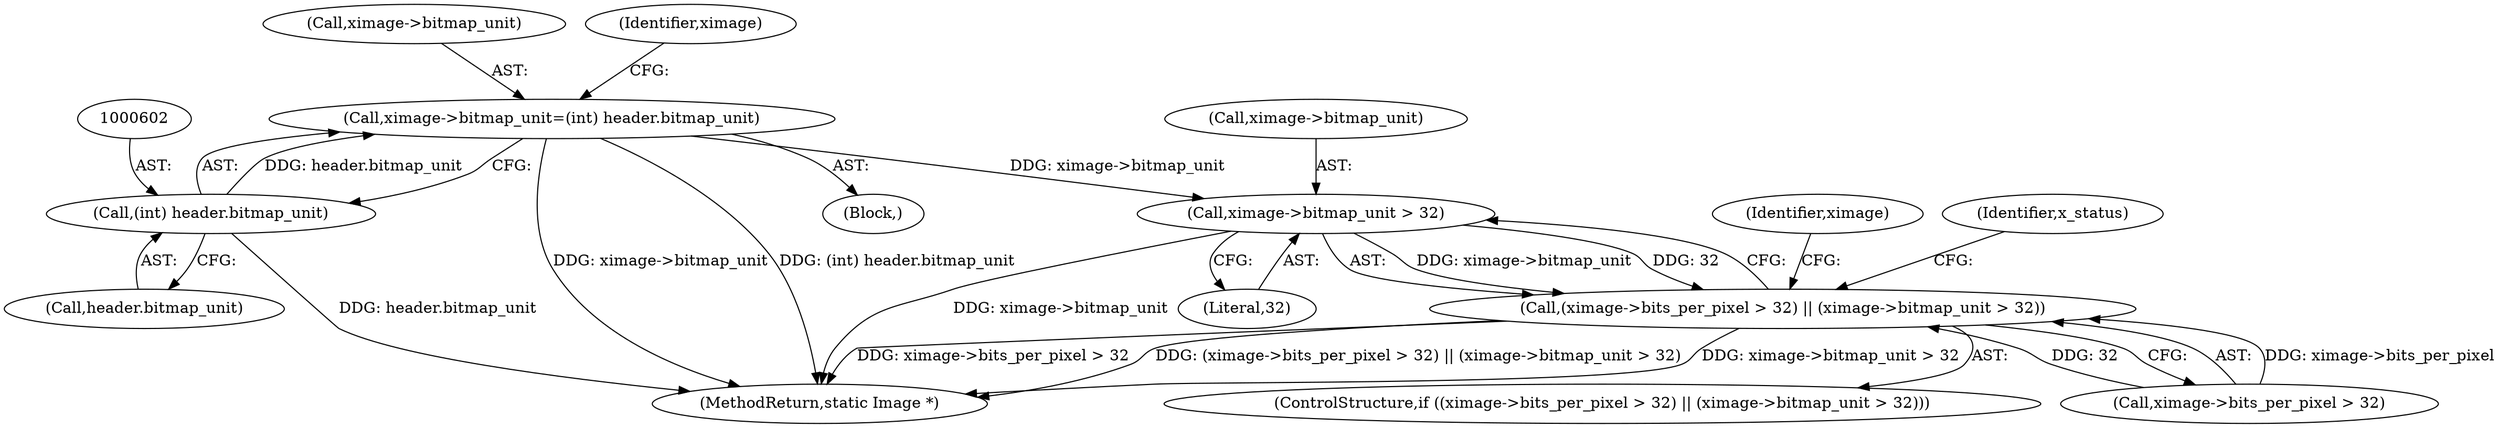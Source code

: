 digraph "0_ImageMagick_c78993d138bf480ab4652b5a48379d4ff75ba5f7@pointer" {
"1000597" [label="(Call,ximage->bitmap_unit=(int) header.bitmap_unit)"];
"1000601" [label="(Call,(int) header.bitmap_unit)"];
"1000732" [label="(Call,ximage->bitmap_unit > 32)"];
"1000726" [label="(Call,(ximage->bits_per_pixel > 32) || (ximage->bitmap_unit > 32))"];
"1000727" [label="(Call,ximage->bits_per_pixel > 32)"];
"1000116" [label="(Block,)"];
"1000739" [label="(Identifier,ximage)"];
"1000748" [label="(Identifier,x_status)"];
"1000598" [label="(Call,ximage->bitmap_unit)"];
"1000601" [label="(Call,(int) header.bitmap_unit)"];
"1000725" [label="(ControlStructure,if ((ximage->bits_per_pixel > 32) || (ximage->bitmap_unit > 32)))"];
"1000736" [label="(Literal,32)"];
"1000597" [label="(Call,ximage->bitmap_unit=(int) header.bitmap_unit)"];
"1000608" [label="(Identifier,ximage)"];
"1000726" [label="(Call,(ximage->bits_per_pixel > 32) || (ximage->bitmap_unit > 32))"];
"1000733" [label="(Call,ximage->bitmap_unit)"];
"1000603" [label="(Call,header.bitmap_unit)"];
"1000732" [label="(Call,ximage->bitmap_unit > 32)"];
"1001928" [label="(MethodReturn,static Image *)"];
"1000597" -> "1000116"  [label="AST: "];
"1000597" -> "1000601"  [label="CFG: "];
"1000598" -> "1000597"  [label="AST: "];
"1000601" -> "1000597"  [label="AST: "];
"1000608" -> "1000597"  [label="CFG: "];
"1000597" -> "1001928"  [label="DDG: ximage->bitmap_unit"];
"1000597" -> "1001928"  [label="DDG: (int) header.bitmap_unit"];
"1000601" -> "1000597"  [label="DDG: header.bitmap_unit"];
"1000597" -> "1000732"  [label="DDG: ximage->bitmap_unit"];
"1000601" -> "1000603"  [label="CFG: "];
"1000602" -> "1000601"  [label="AST: "];
"1000603" -> "1000601"  [label="AST: "];
"1000601" -> "1001928"  [label="DDG: header.bitmap_unit"];
"1000732" -> "1000726"  [label="AST: "];
"1000732" -> "1000736"  [label="CFG: "];
"1000733" -> "1000732"  [label="AST: "];
"1000736" -> "1000732"  [label="AST: "];
"1000726" -> "1000732"  [label="CFG: "];
"1000732" -> "1001928"  [label="DDG: ximage->bitmap_unit"];
"1000732" -> "1000726"  [label="DDG: ximage->bitmap_unit"];
"1000732" -> "1000726"  [label="DDG: 32"];
"1000726" -> "1000725"  [label="AST: "];
"1000726" -> "1000727"  [label="CFG: "];
"1000727" -> "1000726"  [label="AST: "];
"1000739" -> "1000726"  [label="CFG: "];
"1000748" -> "1000726"  [label="CFG: "];
"1000726" -> "1001928"  [label="DDG: ximage->bits_per_pixel > 32"];
"1000726" -> "1001928"  [label="DDG: (ximage->bits_per_pixel > 32) || (ximage->bitmap_unit > 32)"];
"1000726" -> "1001928"  [label="DDG: ximage->bitmap_unit > 32"];
"1000727" -> "1000726"  [label="DDG: ximage->bits_per_pixel"];
"1000727" -> "1000726"  [label="DDG: 32"];
}
